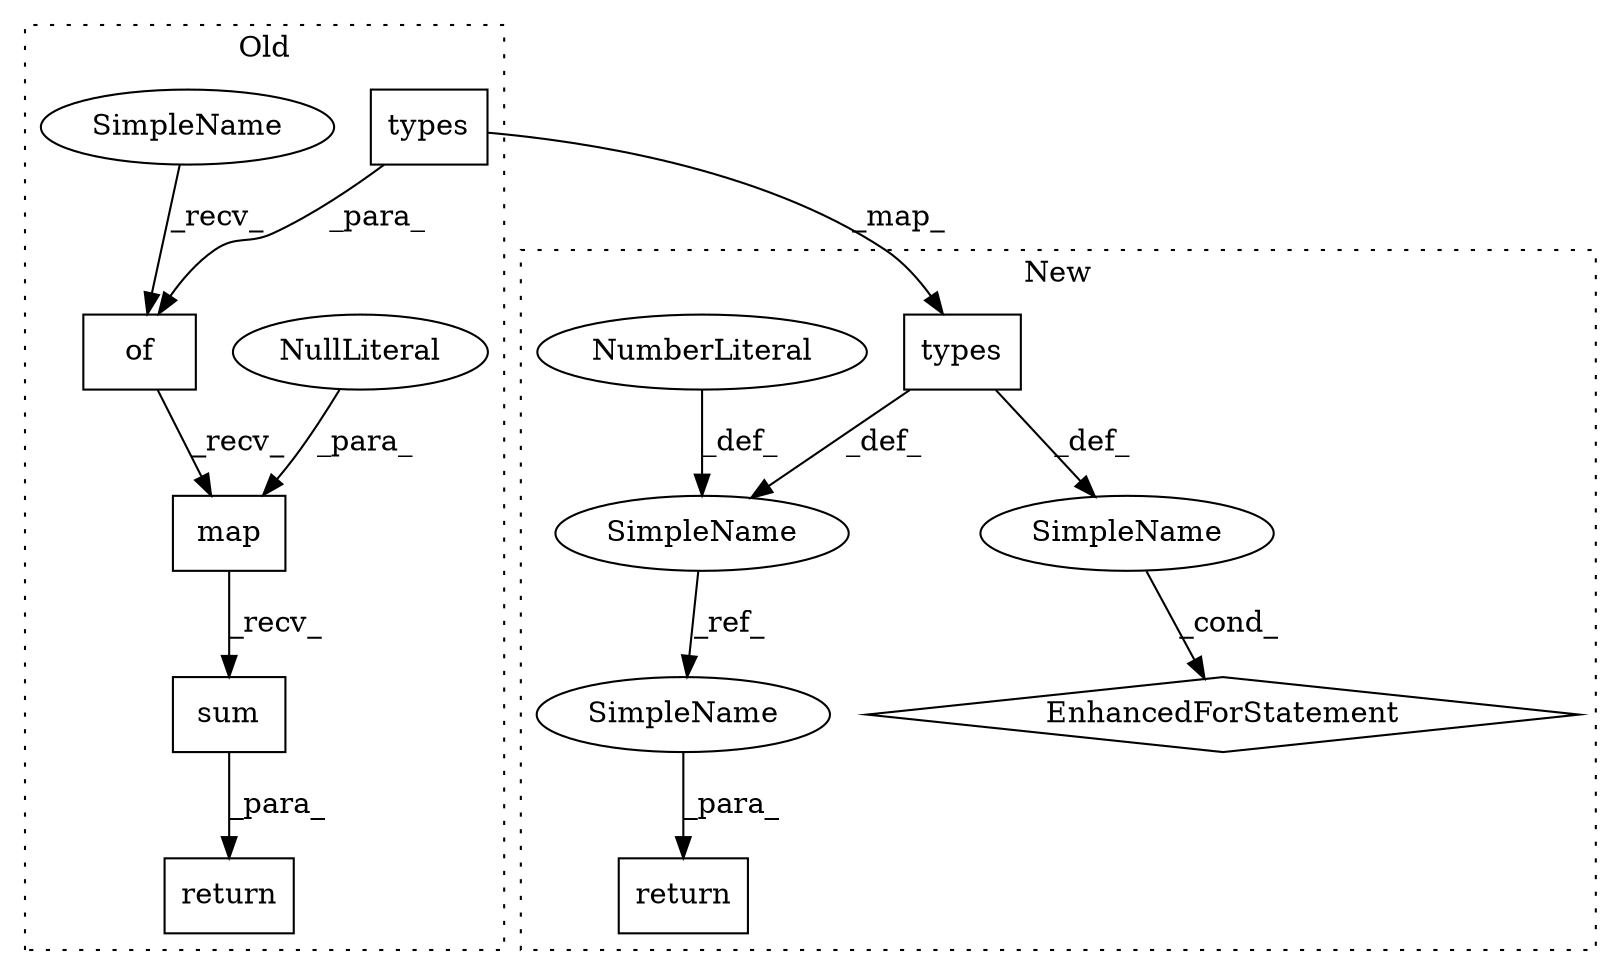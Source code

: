 digraph G {
subgraph cluster0 {
1 [label="types" a="32" s="3736" l="7" shape="box"];
5 [label="of" a="32" s="3732,3743" l="4,2" shape="box"];
6 [label="sum" a="32" s="3774" l="5" shape="box"];
10 [label="map" a="32" s="3746,3771" l="5,2" shape="box"];
11 [label="NullLiteral" a="33" s="3751" l="20" shape="ellipse"];
12 [label="return" a="41" s="3715" l="7" shape="box"];
14 [label="SimpleName" a="42" s="3722" l="9" shape="ellipse"];
label = "Old";
style="dotted";
}
subgraph cluster1 {
2 [label="types" a="32" s="3720" l="7" shape="box"];
3 [label="SimpleName" a="42" s="3713" l="4" shape="ellipse"];
4 [label="EnhancedForStatement" a="70" s="3703,3727" l="6,11" shape="diamond"];
7 [label="SimpleName" a="42" s="3752" l="6" shape="ellipse"];
8 [label="return" a="41" s="3804" l="7" shape="box"];
9 [label="NumberLiteral" a="34" s="3692" l="1" shape="ellipse"];
13 [label="SimpleName" a="42" s="3811" l="6" shape="ellipse"];
label = "New";
style="dotted";
}
1 -> 5 [label="_para_"];
1 -> 2 [label="_map_"];
2 -> 3 [label="_def_"];
2 -> 7 [label="_def_"];
3 -> 4 [label="_cond_"];
5 -> 10 [label="_recv_"];
6 -> 12 [label="_para_"];
7 -> 13 [label="_ref_"];
9 -> 7 [label="_def_"];
10 -> 6 [label="_recv_"];
11 -> 10 [label="_para_"];
13 -> 8 [label="_para_"];
14 -> 5 [label="_recv_"];
}